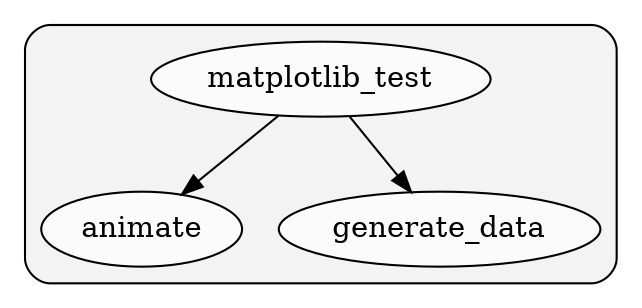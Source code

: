 digraph G {
    graph [rankdir=TB];
    subgraph cluster_G {

        graph [style="filled,rounded",fillcolor="#80808018", label=""];
        matplotlib_test [label="matplotlib_test", style="filled", fillcolor="#ffffffb2", fontcolor="#000000", group="0"];
        matplotlib_test__animate [label="animate", style="filled", fillcolor="#ffffffb2", fontcolor="#000000", group="0"];
        matplotlib_test__generate_data [label="generate_data", style="filled", fillcolor="#ffffffb2", fontcolor="#000000", group="0"];
    }
        matplotlib_test -> matplotlib_test__generate_data [style="solid", color="#000000"];
        matplotlib_test -> matplotlib_test__animate [style="solid", color="#000000"];
    }
